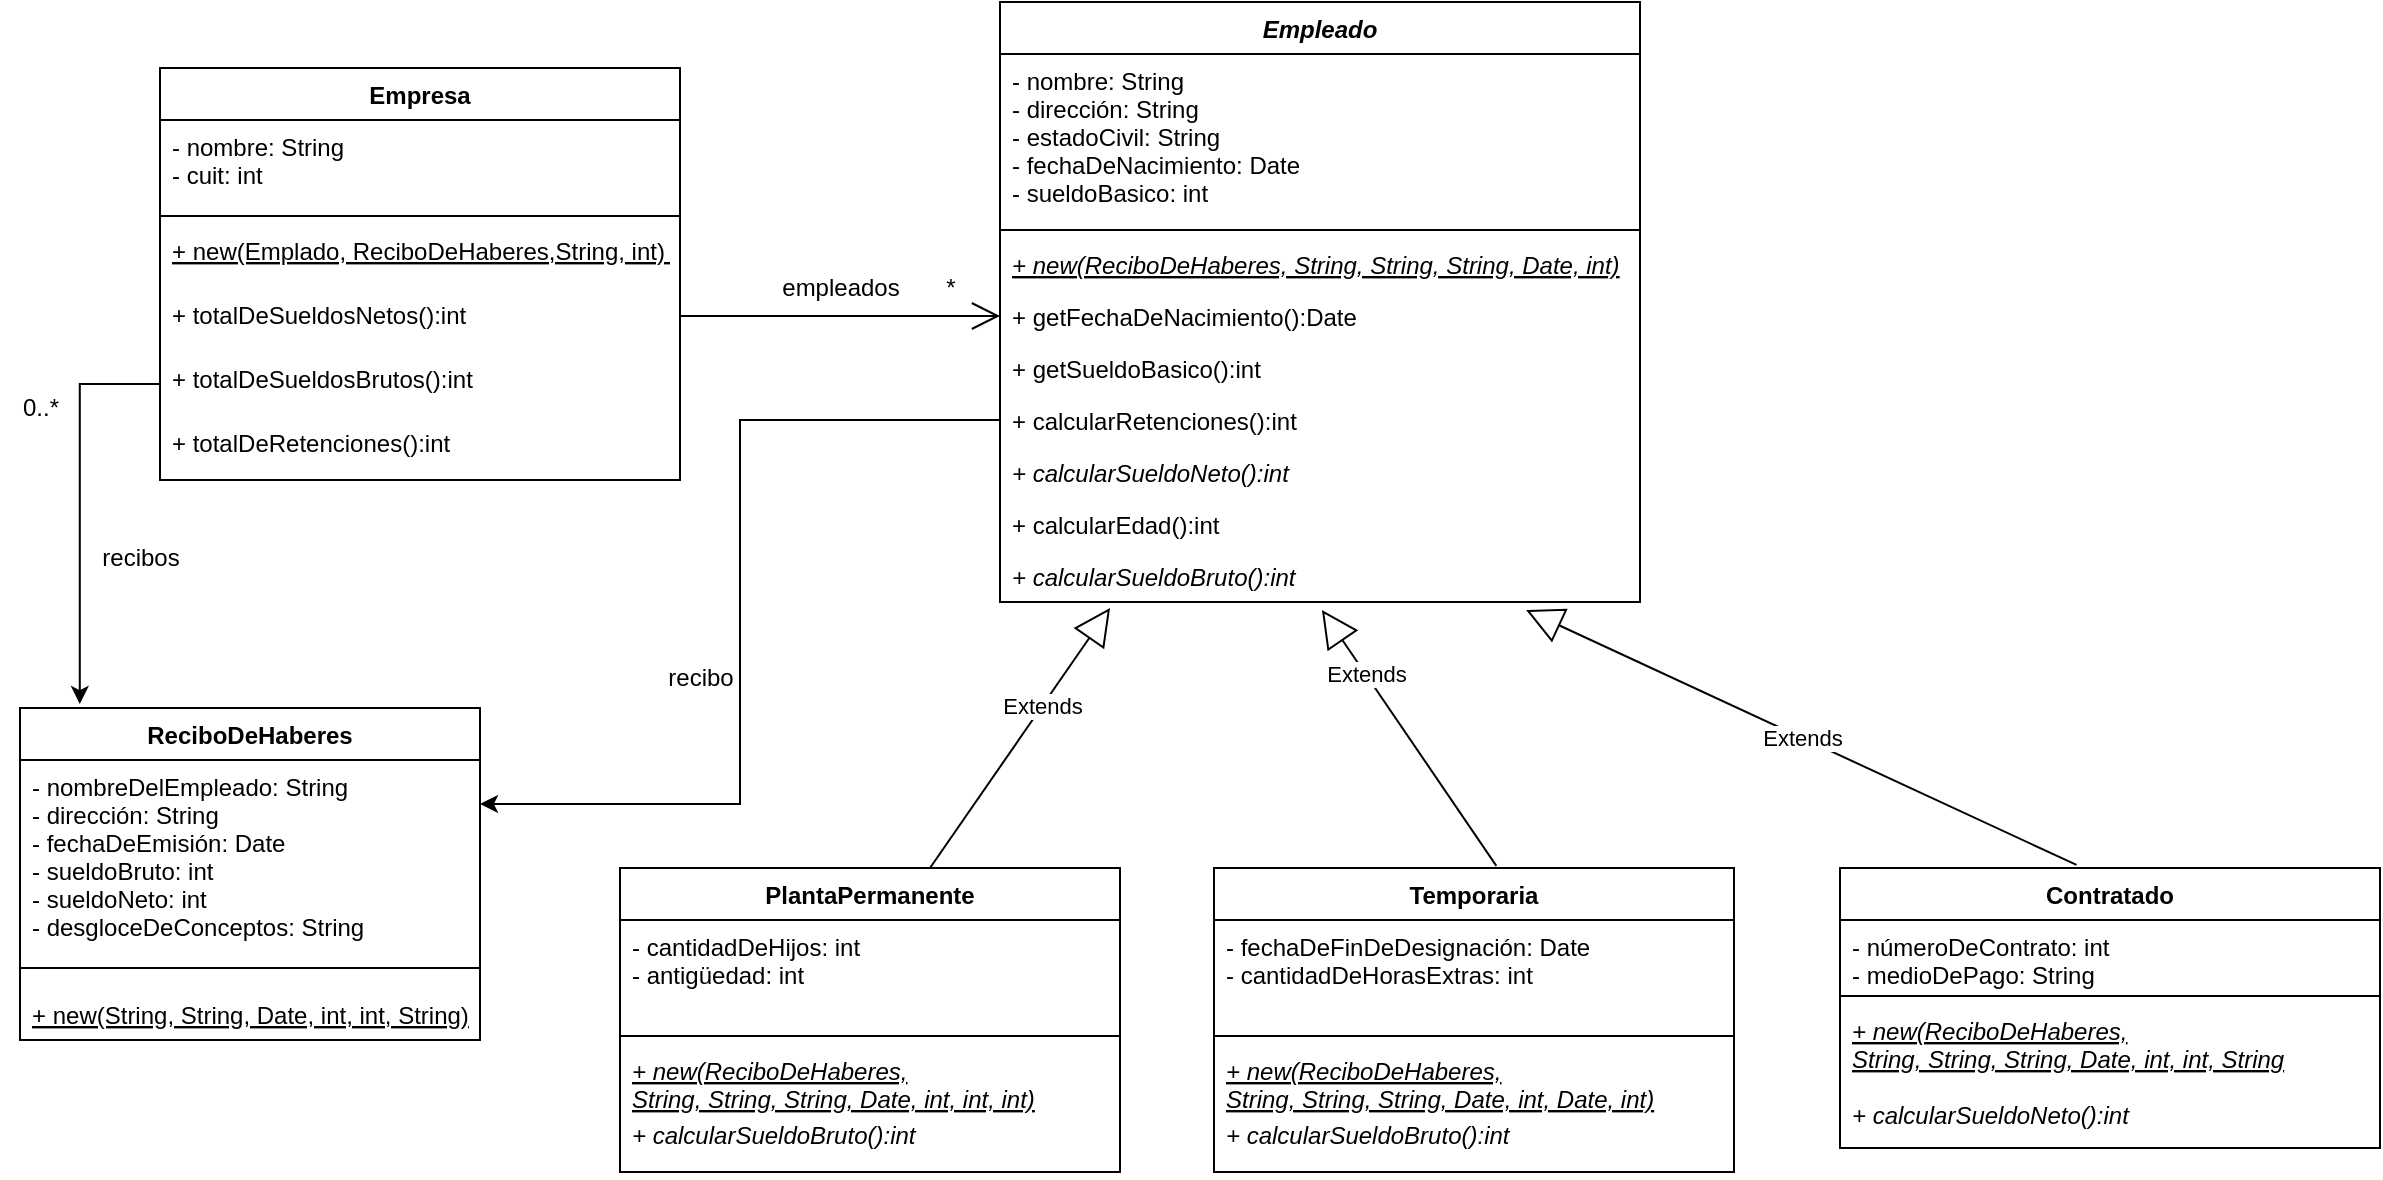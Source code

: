 <mxfile version="20.2.8" type="github">
  <diagram id="Ps4Gi2olXtC4p8bb6u-N" name="Página-1">
    <mxGraphModel dx="1695" dy="450" grid="1" gridSize="10" guides="1" tooltips="1" connect="1" arrows="1" fold="1" page="1" pageScale="1" pageWidth="827" pageHeight="1169" math="0" shadow="0">
      <root>
        <mxCell id="0" />
        <mxCell id="1" parent="0" />
        <mxCell id="JwWYeNIe6zn2I5OlYumR-1" value="Empresa" style="swimlane;fontStyle=1;align=center;verticalAlign=top;childLayout=stackLayout;horizontal=1;startSize=26;horizontalStack=0;resizeParent=1;resizeParentMax=0;resizeLast=0;collapsible=1;marginBottom=0;" parent="1" vertex="1">
          <mxGeometry x="40" y="40" width="260" height="206" as="geometry" />
        </mxCell>
        <mxCell id="JwWYeNIe6zn2I5OlYumR-2" value="- nombre: String&#xa;- cuit: int&#xa;" style="text;strokeColor=none;fillColor=none;align=left;verticalAlign=top;spacingLeft=4;spacingRight=4;overflow=hidden;rotatable=0;points=[[0,0.5],[1,0.5]];portConstraint=eastwest;" parent="JwWYeNIe6zn2I5OlYumR-1" vertex="1">
          <mxGeometry y="26" width="260" height="44" as="geometry" />
        </mxCell>
        <mxCell id="JwWYeNIe6zn2I5OlYumR-3" value="" style="line;strokeWidth=1;fillColor=none;align=left;verticalAlign=middle;spacingTop=-1;spacingLeft=3;spacingRight=3;rotatable=0;labelPosition=right;points=[];portConstraint=eastwest;" parent="JwWYeNIe6zn2I5OlYumR-1" vertex="1">
          <mxGeometry y="70" width="260" height="8" as="geometry" />
        </mxCell>
        <mxCell id="JwWYeNIe6zn2I5OlYumR-4" value="+ new(Emplado, ReciboDeHaberes,String, int) &#xa;   &#xa;" style="text;strokeColor=none;fillColor=none;align=left;verticalAlign=top;spacingLeft=4;spacingRight=4;overflow=hidden;rotatable=0;points=[[0,0.5],[1,0.5]];portConstraint=eastwest;fontStyle=4" parent="JwWYeNIe6zn2I5OlYumR-1" vertex="1">
          <mxGeometry y="78" width="260" height="32" as="geometry" />
        </mxCell>
        <mxCell id="tTE6m5quFMN1DRPSZeRv-21" value="+ totalDeSueldosNetos():int&#xa;" style="text;strokeColor=none;fillColor=none;align=left;verticalAlign=top;spacingLeft=4;spacingRight=4;overflow=hidden;rotatable=0;points=[[0,0.5],[1,0.5]];portConstraint=eastwest;fontStyle=0" parent="JwWYeNIe6zn2I5OlYumR-1" vertex="1">
          <mxGeometry y="110" width="260" height="32" as="geometry" />
        </mxCell>
        <mxCell id="tTE6m5quFMN1DRPSZeRv-22" value="+ totalDeSueldosBrutos():int&#xa;" style="text;strokeColor=none;fillColor=none;align=left;verticalAlign=top;spacingLeft=4;spacingRight=4;overflow=hidden;rotatable=0;points=[[0,0.5],[1,0.5]];portConstraint=eastwest;fontStyle=0" parent="JwWYeNIe6zn2I5OlYumR-1" vertex="1">
          <mxGeometry y="142" width="260" height="32" as="geometry" />
        </mxCell>
        <mxCell id="tTE6m5quFMN1DRPSZeRv-23" value="+ totalDeRetenciones():int&#xa;" style="text;strokeColor=none;fillColor=none;align=left;verticalAlign=top;spacingLeft=4;spacingRight=4;overflow=hidden;rotatable=0;points=[[0,0.5],[1,0.5]];portConstraint=eastwest;fontStyle=0" parent="JwWYeNIe6zn2I5OlYumR-1" vertex="1">
          <mxGeometry y="174" width="260" height="32" as="geometry" />
        </mxCell>
        <mxCell id="JwWYeNIe6zn2I5OlYumR-20" value="" style="endArrow=open;endFill=1;endSize=12;html=1;rounded=0;" parent="1" edge="1">
          <mxGeometry width="160" relative="1" as="geometry">
            <mxPoint x="300" y="164" as="sourcePoint" />
            <mxPoint x="460" y="164" as="targetPoint" />
          </mxGeometry>
        </mxCell>
        <mxCell id="JwWYeNIe6zn2I5OlYumR-22" value="empleados" style="text;html=1;align=center;verticalAlign=middle;resizable=0;points=[];autosize=1;strokeColor=none;fillColor=none;" parent="1" vertex="1">
          <mxGeometry x="340" y="135" width="80" height="30" as="geometry" />
        </mxCell>
        <mxCell id="eOfQtxofEK8c-xlT3uKf-5" value="PlantaPermanente" style="swimlane;fontStyle=1;align=center;verticalAlign=top;childLayout=stackLayout;horizontal=1;startSize=26;horizontalStack=0;resizeParent=1;resizeParentMax=0;resizeLast=0;collapsible=1;marginBottom=0;" parent="1" vertex="1">
          <mxGeometry x="270" y="440" width="250" height="152" as="geometry" />
        </mxCell>
        <mxCell id="eOfQtxofEK8c-xlT3uKf-6" value="- cantidadDeHijos: int&#xa;- antigüedad: int&#xa;" style="text;strokeColor=none;fillColor=none;align=left;verticalAlign=top;spacingLeft=4;spacingRight=4;overflow=hidden;rotatable=0;points=[[0,0.5],[1,0.5]];portConstraint=eastwest;" parent="eOfQtxofEK8c-xlT3uKf-5" vertex="1">
          <mxGeometry y="26" width="250" height="54" as="geometry" />
        </mxCell>
        <mxCell id="eOfQtxofEK8c-xlT3uKf-7" value="" style="line;strokeWidth=1;fillColor=none;align=left;verticalAlign=middle;spacingTop=-1;spacingLeft=3;spacingRight=3;rotatable=0;labelPosition=right;points=[];portConstraint=eastwest;" parent="eOfQtxofEK8c-xlT3uKf-5" vertex="1">
          <mxGeometry y="80" width="250" height="8" as="geometry" />
        </mxCell>
        <mxCell id="eOfQtxofEK8c-xlT3uKf-8" value="+ new(ReciboDeHaberes, &#xa;String, String, String, Date, int, int, int)&#xa;" style="text;strokeColor=none;fillColor=none;align=left;verticalAlign=top;spacingLeft=4;spacingRight=4;overflow=hidden;rotatable=0;points=[[0,0.5],[1,0.5]];portConstraint=eastwest;fontStyle=6" parent="eOfQtxofEK8c-xlT3uKf-5" vertex="1">
          <mxGeometry y="88" width="250" height="32" as="geometry" />
        </mxCell>
        <mxCell id="tTE6m5quFMN1DRPSZeRv-11" value="+ calcularSueldoBruto():int&#xa;" style="text;strokeColor=none;fillColor=none;align=left;verticalAlign=top;spacingLeft=4;spacingRight=4;overflow=hidden;rotatable=0;points=[[0,0.5],[1,0.5]];portConstraint=eastwest;fontStyle=2" parent="eOfQtxofEK8c-xlT3uKf-5" vertex="1">
          <mxGeometry y="120" width="250" height="32" as="geometry" />
        </mxCell>
        <mxCell id="eOfQtxofEK8c-xlT3uKf-9" value="Temporaria" style="swimlane;fontStyle=1;align=center;verticalAlign=top;childLayout=stackLayout;horizontal=1;startSize=26;horizontalStack=0;resizeParent=1;resizeParentMax=0;resizeLast=0;collapsible=1;marginBottom=0;" parent="1" vertex="1">
          <mxGeometry x="567" y="440" width="260" height="152" as="geometry" />
        </mxCell>
        <mxCell id="eOfQtxofEK8c-xlT3uKf-10" value="- fechaDeFinDeDesignación: Date&#xa;- cantidadDeHorasExtras: int&#xa;&#xa;" style="text;strokeColor=none;fillColor=none;align=left;verticalAlign=top;spacingLeft=4;spacingRight=4;overflow=hidden;rotatable=0;points=[[0,0.5],[1,0.5]];portConstraint=eastwest;" parent="eOfQtxofEK8c-xlT3uKf-9" vertex="1">
          <mxGeometry y="26" width="260" height="54" as="geometry" />
        </mxCell>
        <mxCell id="eOfQtxofEK8c-xlT3uKf-11" value="" style="line;strokeWidth=1;fillColor=none;align=left;verticalAlign=middle;spacingTop=-1;spacingLeft=3;spacingRight=3;rotatable=0;labelPosition=right;points=[];portConstraint=eastwest;" parent="eOfQtxofEK8c-xlT3uKf-9" vertex="1">
          <mxGeometry y="80" width="260" height="8" as="geometry" />
        </mxCell>
        <mxCell id="eOfQtxofEK8c-xlT3uKf-12" value="+ new(ReciboDeHaberes,&#xa;String, String, String, Date, int, Date, int)&#xa;" style="text;strokeColor=none;fillColor=none;align=left;verticalAlign=top;spacingLeft=4;spacingRight=4;overflow=hidden;rotatable=0;points=[[0,0.5],[1,0.5]];portConstraint=eastwest;fontStyle=6" parent="eOfQtxofEK8c-xlT3uKf-9" vertex="1">
          <mxGeometry y="88" width="260" height="32" as="geometry" />
        </mxCell>
        <mxCell id="tTE6m5quFMN1DRPSZeRv-12" value="+ calcularSueldoBruto():int" style="text;strokeColor=none;fillColor=none;align=left;verticalAlign=top;spacingLeft=4;spacingRight=4;overflow=hidden;rotatable=0;points=[[0,0.5],[1,0.5]];portConstraint=eastwest;fontStyle=2" parent="eOfQtxofEK8c-xlT3uKf-9" vertex="1">
          <mxGeometry y="120" width="260" height="32" as="geometry" />
        </mxCell>
        <mxCell id="eOfQtxofEK8c-xlT3uKf-18" value="Extends" style="endArrow=block;endSize=16;endFill=0;html=1;rounded=0;exitX=0.62;exitY=0;exitDx=0;exitDy=0;exitPerimeter=0;entryX=0.172;entryY=1.115;entryDx=0;entryDy=0;entryPerimeter=0;" parent="1" source="eOfQtxofEK8c-xlT3uKf-5" target="HwsuiplN08IQrrU5jCvF-1" edge="1">
          <mxGeometry x="0.25" width="160" relative="1" as="geometry">
            <mxPoint x="330" y="370" as="sourcePoint" />
            <mxPoint x="420" y="240" as="targetPoint" />
            <Array as="points" />
            <mxPoint as="offset" />
          </mxGeometry>
        </mxCell>
        <mxCell id="eOfQtxofEK8c-xlT3uKf-19" value="Extends" style="endArrow=block;endSize=16;endFill=0;html=1;rounded=0;exitX=0.543;exitY=-0.007;exitDx=0;exitDy=0;exitPerimeter=0;entryX=0.503;entryY=1.154;entryDx=0;entryDy=0;entryPerimeter=0;" parent="1" source="eOfQtxofEK8c-xlT3uKf-9" target="HwsuiplN08IQrrU5jCvF-1" edge="1">
          <mxGeometry x="0.5" width="160" relative="1" as="geometry">
            <mxPoint x="660" y="340" as="sourcePoint" />
            <mxPoint x="550" y="290" as="targetPoint" />
            <Array as="points" />
            <mxPoint as="offset" />
          </mxGeometry>
        </mxCell>
        <mxCell id="tTE6m5quFMN1DRPSZeRv-3" value="Empleado" style="swimlane;fontStyle=3;align=center;verticalAlign=top;childLayout=stackLayout;horizontal=1;startSize=26;horizontalStack=0;resizeParent=1;resizeParentMax=0;resizeLast=0;collapsible=1;marginBottom=0;" parent="1" vertex="1">
          <mxGeometry x="460" y="7" width="320" height="300" as="geometry" />
        </mxCell>
        <mxCell id="tTE6m5quFMN1DRPSZeRv-4" value="- nombre: String&#xa;- dirección: String&#xa;- estadoCivil: String&#xa;- fechaDeNacimiento: Date&#xa;- sueldoBasico: int" style="text;strokeColor=none;fillColor=none;align=left;verticalAlign=top;spacingLeft=4;spacingRight=4;overflow=hidden;rotatable=0;points=[[0,0.5],[1,0.5]];portConstraint=eastwest;" parent="tTE6m5quFMN1DRPSZeRv-3" vertex="1">
          <mxGeometry y="26" width="320" height="84" as="geometry" />
        </mxCell>
        <mxCell id="tTE6m5quFMN1DRPSZeRv-5" value="" style="line;strokeWidth=1;fillColor=none;align=left;verticalAlign=middle;spacingTop=-1;spacingLeft=3;spacingRight=3;rotatable=0;labelPosition=right;points=[];portConstraint=eastwest;" parent="tTE6m5quFMN1DRPSZeRv-3" vertex="1">
          <mxGeometry y="110" width="320" height="8" as="geometry" />
        </mxCell>
        <mxCell id="tTE6m5quFMN1DRPSZeRv-6" value="+ new(ReciboDeHaberes, String, String, String, Date, int)&#xa;" style="text;strokeColor=none;fillColor=none;align=left;verticalAlign=top;spacingLeft=4;spacingRight=4;overflow=hidden;rotatable=0;points=[[0,0.5],[1,0.5]];portConstraint=eastwest;fontStyle=6" parent="tTE6m5quFMN1DRPSZeRv-3" vertex="1">
          <mxGeometry y="118" width="320" height="26" as="geometry" />
        </mxCell>
        <mxCell id="tTE6m5quFMN1DRPSZeRv-9" value="+ getFechaDeNacimiento():Date" style="text;strokeColor=none;fillColor=none;align=left;verticalAlign=top;spacingLeft=4;spacingRight=4;overflow=hidden;rotatable=0;points=[[0,0.5],[1,0.5]];portConstraint=eastwest;fontStyle=0" parent="tTE6m5quFMN1DRPSZeRv-3" vertex="1">
          <mxGeometry y="144" width="320" height="26" as="geometry" />
        </mxCell>
        <mxCell id="tTE6m5quFMN1DRPSZeRv-10" value="+ getSueldoBasico():int" style="text;strokeColor=none;fillColor=none;align=left;verticalAlign=top;spacingLeft=4;spacingRight=4;overflow=hidden;rotatable=0;points=[[0,0.5],[1,0.5]];portConstraint=eastwest;fontStyle=0" parent="tTE6m5quFMN1DRPSZeRv-3" vertex="1">
          <mxGeometry y="170" width="320" height="26" as="geometry" />
        </mxCell>
        <mxCell id="tTE6m5quFMN1DRPSZeRv-13" value="+ calcularRetenciones():int" style="text;strokeColor=none;fillColor=none;align=left;verticalAlign=top;spacingLeft=4;spacingRight=4;overflow=hidden;rotatable=0;points=[[0,0.5],[1,0.5]];portConstraint=eastwest;fontStyle=0" parent="tTE6m5quFMN1DRPSZeRv-3" vertex="1">
          <mxGeometry y="196" width="320" height="26" as="geometry" />
        </mxCell>
        <mxCell id="tTE6m5quFMN1DRPSZeRv-16" value="+ calcularSueldoNeto():int&#xa;" style="text;strokeColor=none;fillColor=none;align=left;verticalAlign=top;spacingLeft=4;spacingRight=4;overflow=hidden;rotatable=0;points=[[0,0.5],[1,0.5]];portConstraint=eastwest;fontStyle=2" parent="tTE6m5quFMN1DRPSZeRv-3" vertex="1">
          <mxGeometry y="222" width="320" height="26" as="geometry" />
        </mxCell>
        <mxCell id="NvoB3A0D-xpC3G5w8j-x-7" value="+ calcularEdad():int" style="text;strokeColor=none;fillColor=none;align=left;verticalAlign=top;spacingLeft=4;spacingRight=4;overflow=hidden;rotatable=0;points=[[0,0.5],[1,0.5]];portConstraint=eastwest;fontStyle=0" parent="tTE6m5quFMN1DRPSZeRv-3" vertex="1">
          <mxGeometry y="248" width="320" height="26" as="geometry" />
        </mxCell>
        <mxCell id="HwsuiplN08IQrrU5jCvF-1" value="+ calcularSueldoBruto():int" style="text;strokeColor=none;fillColor=none;align=left;verticalAlign=top;spacingLeft=4;spacingRight=4;overflow=hidden;rotatable=0;points=[[0,0.5],[1,0.5]];portConstraint=eastwest;fontStyle=2" vertex="1" parent="tTE6m5quFMN1DRPSZeRv-3">
          <mxGeometry y="274" width="320" height="26" as="geometry" />
        </mxCell>
        <mxCell id="tTE6m5quFMN1DRPSZeRv-17" value="ReciboDeHaberes" style="swimlane;fontStyle=1;align=center;verticalAlign=top;childLayout=stackLayout;horizontal=1;startSize=26;horizontalStack=0;resizeParent=1;resizeParentMax=0;resizeLast=0;collapsible=1;marginBottom=0;" parent="1" vertex="1">
          <mxGeometry x="-30" y="360" width="230" height="166" as="geometry" />
        </mxCell>
        <mxCell id="tTE6m5quFMN1DRPSZeRv-18" value="- nombreDelEmpleado: String&#xa;- dirección: String&#xa;- fechaDeEmisión: Date&#xa;- sueldoBruto: int&#xa;- sueldoNeto: int&#xa;- desgloceDeConceptos: String&#xa;&#xa;" style="text;strokeColor=none;fillColor=none;align=left;verticalAlign=top;spacingLeft=4;spacingRight=4;overflow=hidden;rotatable=0;points=[[0,0.5],[1,0.5]];portConstraint=eastwest;" parent="tTE6m5quFMN1DRPSZeRv-17" vertex="1">
          <mxGeometry y="26" width="230" height="94" as="geometry" />
        </mxCell>
        <mxCell id="tTE6m5quFMN1DRPSZeRv-19" value="" style="line;strokeWidth=1;fillColor=none;align=left;verticalAlign=middle;spacingTop=-1;spacingLeft=3;spacingRight=3;rotatable=0;labelPosition=right;points=[];portConstraint=eastwest;" parent="tTE6m5quFMN1DRPSZeRv-17" vertex="1">
          <mxGeometry y="120" width="230" height="20" as="geometry" />
        </mxCell>
        <mxCell id="tTE6m5quFMN1DRPSZeRv-20" value="+ new(String, String, Date, int, int, String)&#xa;" style="text;strokeColor=none;fillColor=none;align=left;verticalAlign=top;spacingLeft=4;spacingRight=4;overflow=hidden;rotatable=0;points=[[0,0.5],[1,0.5]];portConstraint=eastwest;fontStyle=4" parent="tTE6m5quFMN1DRPSZeRv-17" vertex="1">
          <mxGeometry y="140" width="230" height="26" as="geometry" />
        </mxCell>
        <mxCell id="tTE6m5quFMN1DRPSZeRv-32" style="edgeStyle=orthogonalEdgeStyle;rounded=0;orthogonalLoop=1;jettySize=auto;html=1;entryX=0.13;entryY=-0.012;entryDx=0;entryDy=0;entryPerimeter=0;" parent="1" source="tTE6m5quFMN1DRPSZeRv-22" target="tTE6m5quFMN1DRPSZeRv-17" edge="1">
          <mxGeometry relative="1" as="geometry" />
        </mxCell>
        <mxCell id="tTE6m5quFMN1DRPSZeRv-33" style="edgeStyle=orthogonalEdgeStyle;rounded=0;orthogonalLoop=1;jettySize=auto;html=1;entryX=1;entryY=0.234;entryDx=0;entryDy=0;entryPerimeter=0;" parent="1" source="tTE6m5quFMN1DRPSZeRv-13" target="tTE6m5quFMN1DRPSZeRv-18" edge="1">
          <mxGeometry relative="1" as="geometry" />
        </mxCell>
        <mxCell id="tTE6m5quFMN1DRPSZeRv-34" value="recibos&lt;br&gt;" style="text;html=1;align=center;verticalAlign=middle;resizable=0;points=[];autosize=1;strokeColor=none;fillColor=none;" parent="1" vertex="1">
          <mxGeometry y="270" width="60" height="30" as="geometry" />
        </mxCell>
        <mxCell id="tTE6m5quFMN1DRPSZeRv-35" value="0..*" style="text;html=1;align=center;verticalAlign=middle;resizable=0;points=[];autosize=1;strokeColor=none;fillColor=none;" parent="1" vertex="1">
          <mxGeometry x="-40" y="195" width="40" height="30" as="geometry" />
        </mxCell>
        <mxCell id="tTE6m5quFMN1DRPSZeRv-36" value="recibo" style="text;html=1;align=center;verticalAlign=middle;resizable=0;points=[];autosize=1;strokeColor=none;fillColor=none;" parent="1" vertex="1">
          <mxGeometry x="280" y="330" width="60" height="30" as="geometry" />
        </mxCell>
        <mxCell id="v_QjL21fYk2GByQPaKbl-1" value="*" style="text;html=1;align=center;verticalAlign=middle;resizable=0;points=[];autosize=1;strokeColor=none;fillColor=none;" parent="1" vertex="1">
          <mxGeometry x="420" y="135" width="30" height="30" as="geometry" />
        </mxCell>
        <mxCell id="NvoB3A0D-xpC3G5w8j-x-1" value="Contratado" style="swimlane;fontStyle=1;align=center;verticalAlign=top;childLayout=stackLayout;horizontal=1;startSize=26;horizontalStack=0;resizeParent=1;resizeParentMax=0;resizeLast=0;collapsible=1;marginBottom=0;" parent="1" vertex="1">
          <mxGeometry x="880" y="440" width="270" height="140" as="geometry" />
        </mxCell>
        <mxCell id="NvoB3A0D-xpC3G5w8j-x-2" value="- númeroDeContrato: int&#xa;- medioDePago: String&#xa;&#xa;" style="text;strokeColor=none;fillColor=none;align=left;verticalAlign=top;spacingLeft=4;spacingRight=4;overflow=hidden;rotatable=0;points=[[0,0.5],[1,0.5]];portConstraint=eastwest;" parent="NvoB3A0D-xpC3G5w8j-x-1" vertex="1">
          <mxGeometry y="26" width="270" height="34" as="geometry" />
        </mxCell>
        <mxCell id="NvoB3A0D-xpC3G5w8j-x-3" value="" style="line;strokeWidth=1;fillColor=none;align=left;verticalAlign=middle;spacingTop=-1;spacingLeft=3;spacingRight=3;rotatable=0;labelPosition=right;points=[];portConstraint=eastwest;strokeColor=inherit;" parent="NvoB3A0D-xpC3G5w8j-x-1" vertex="1">
          <mxGeometry y="60" width="270" height="8" as="geometry" />
        </mxCell>
        <mxCell id="NvoB3A0D-xpC3G5w8j-x-5" value="+ new(ReciboDeHaberes,&#xa;String, String, String, Date, int, int, String" style="text;strokeColor=none;fillColor=none;align=left;verticalAlign=top;spacingLeft=4;spacingRight=4;overflow=hidden;rotatable=0;points=[[0,0.5],[1,0.5]];portConstraint=eastwest;fontStyle=6" parent="NvoB3A0D-xpC3G5w8j-x-1" vertex="1">
          <mxGeometry y="68" width="270" height="42" as="geometry" />
        </mxCell>
        <mxCell id="HwsuiplN08IQrrU5jCvF-2" value="+ calcularSueldoNeto():int&#xa;" style="text;strokeColor=none;fillColor=none;align=left;verticalAlign=top;spacingLeft=4;spacingRight=4;overflow=hidden;rotatable=0;points=[[0,0.5],[1,0.5]];portConstraint=eastwest;fontStyle=2" vertex="1" parent="NvoB3A0D-xpC3G5w8j-x-1">
          <mxGeometry y="110" width="270" height="30" as="geometry" />
        </mxCell>
        <mxCell id="NvoB3A0D-xpC3G5w8j-x-6" value="Extends" style="endArrow=block;endSize=16;endFill=0;html=1;rounded=0;exitX=0.438;exitY=-0.011;exitDx=0;exitDy=0;exitPerimeter=0;entryX=0.822;entryY=1.154;entryDx=0;entryDy=0;entryPerimeter=0;" parent="1" source="NvoB3A0D-xpC3G5w8j-x-1" target="HwsuiplN08IQrrU5jCvF-1" edge="1">
          <mxGeometry width="160" relative="1" as="geometry">
            <mxPoint x="740" y="330" as="sourcePoint" />
            <mxPoint x="760" y="280" as="targetPoint" />
          </mxGeometry>
        </mxCell>
      </root>
    </mxGraphModel>
  </diagram>
</mxfile>
